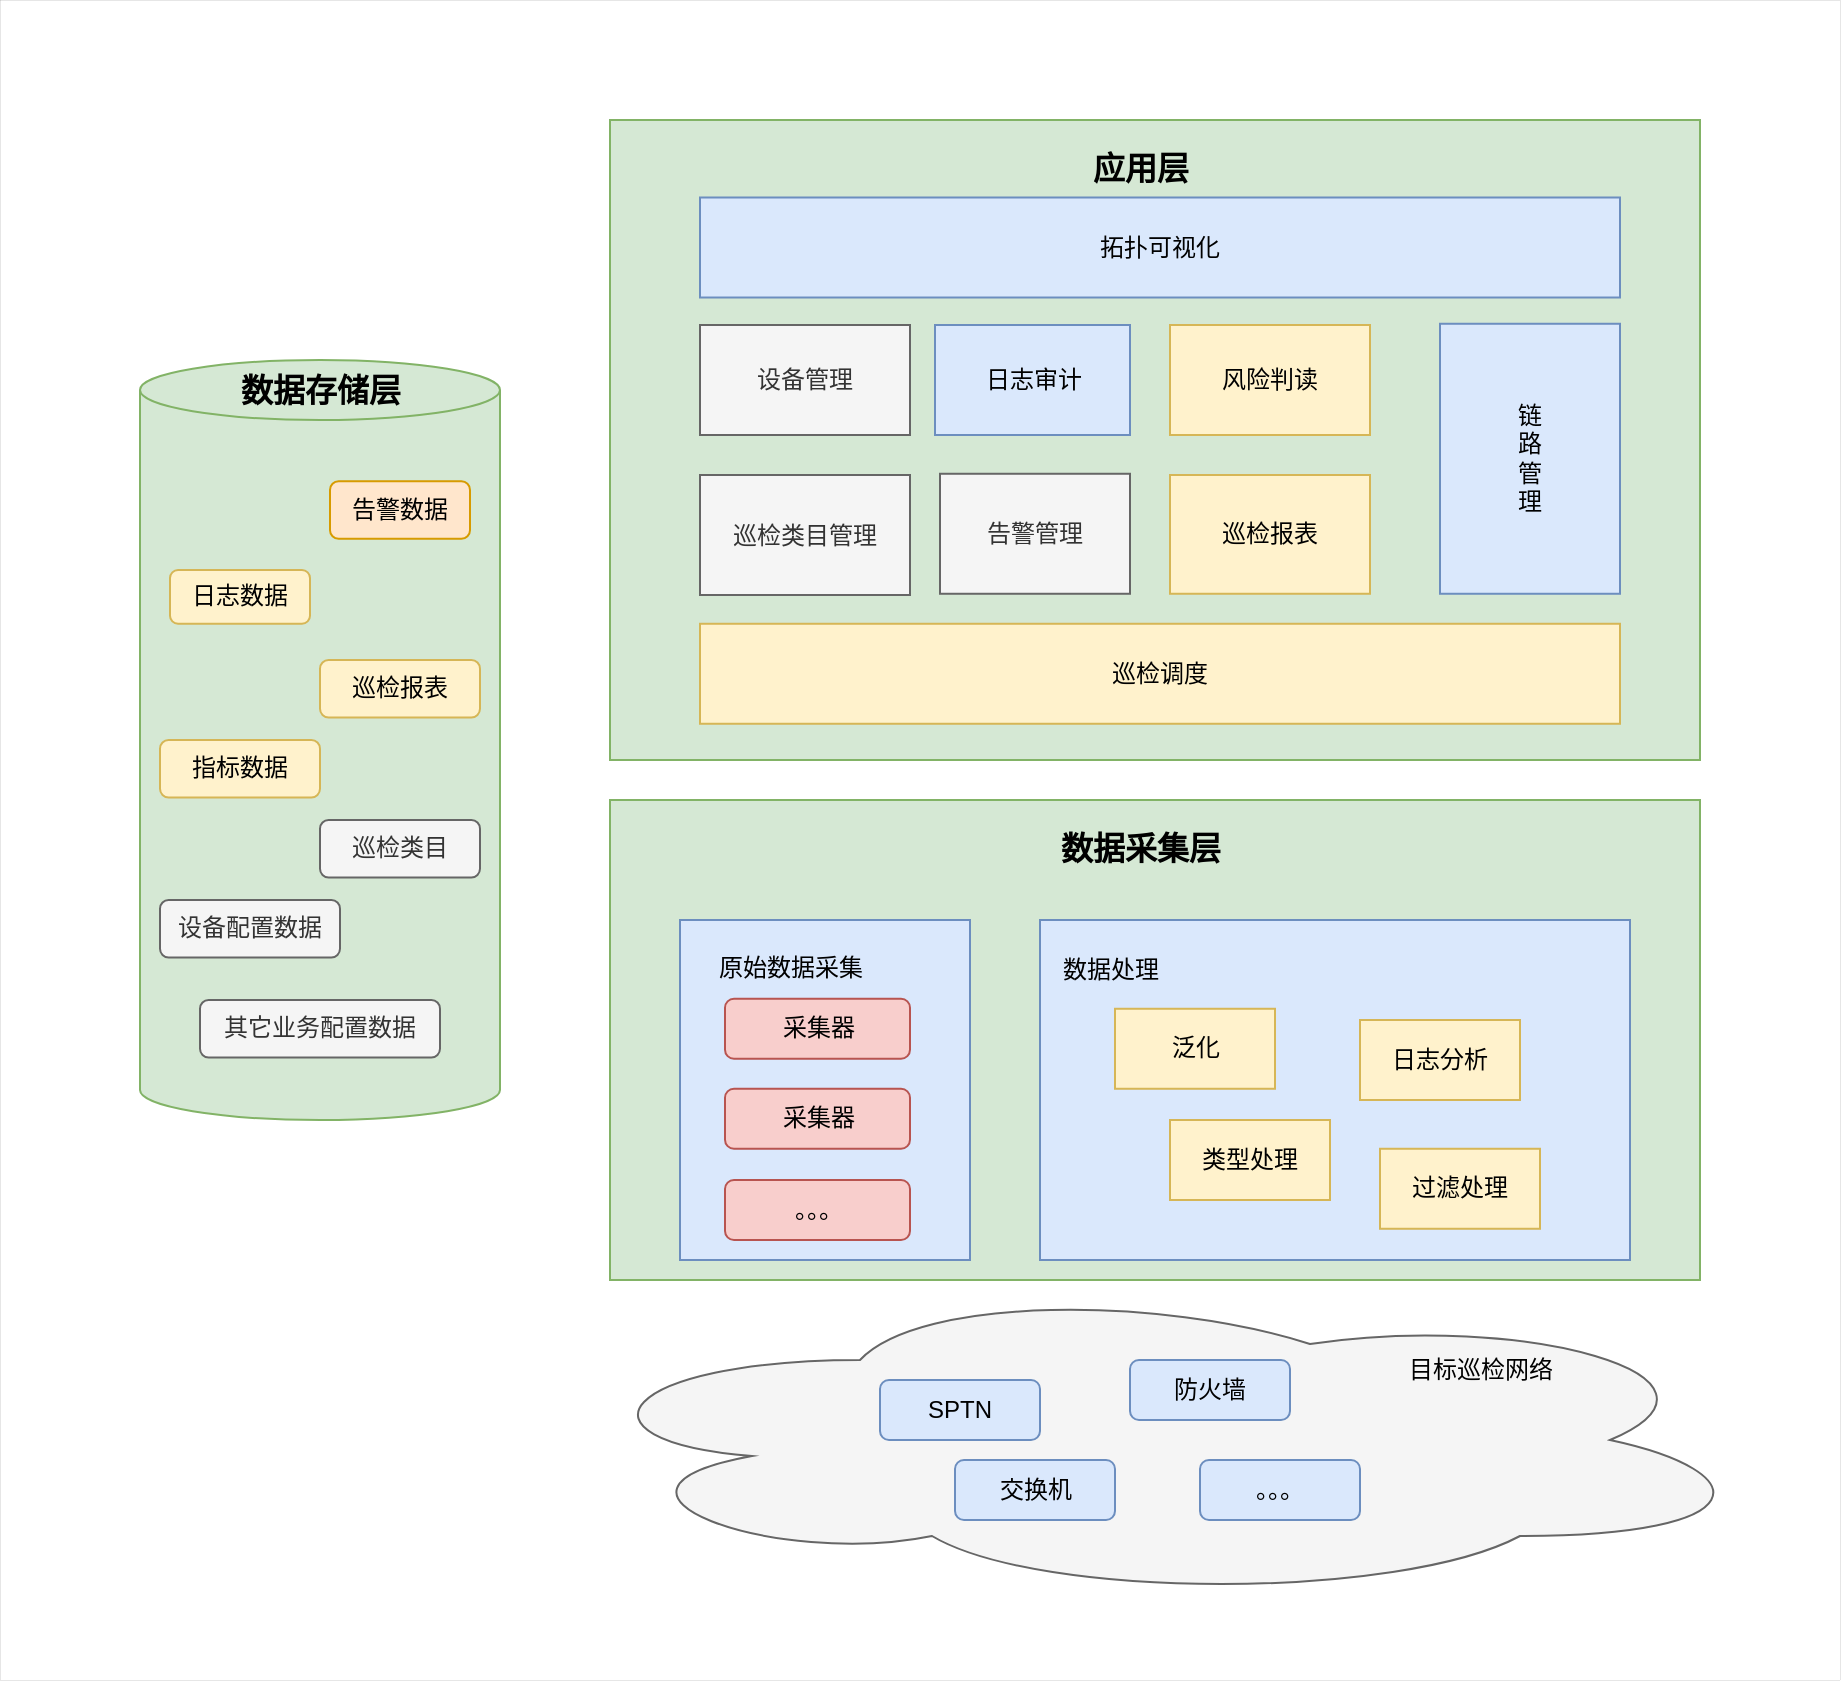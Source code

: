 <mxfile version="20.8.4" type="github">
  <diagram id="FgCj_uXeGNutK1qYKC8v" name="第 1 页">
    <mxGraphModel dx="1302" dy="1015" grid="1" gridSize="10" guides="1" tooltips="1" connect="1" arrows="1" fold="1" page="1" pageScale="1" pageWidth="2339" pageHeight="3300" math="0" shadow="0">
      <root>
        <mxCell id="0" />
        <mxCell id="1" parent="0" />
        <mxCell id="osZccBi19bVnwv8WXmqW-88" value="" style="rounded=0;whiteSpace=wrap;html=1;strokeWidth=0;fontSize=16;" vertex="1" parent="1">
          <mxGeometry x="30" y="160" width="920" height="840" as="geometry" />
        </mxCell>
        <mxCell id="osZccBi19bVnwv8WXmqW-2" value="" style="rounded=0;whiteSpace=wrap;html=1;fillColor=#d5e8d4;strokeColor=#82b366;" vertex="1" parent="1">
          <mxGeometry x="335" y="560" width="545" height="240" as="geometry" />
        </mxCell>
        <mxCell id="osZccBi19bVnwv8WXmqW-37" value="" style="shape=cylinder3;whiteSpace=wrap;html=1;boundedLbl=1;backgroundOutline=1;size=15;fillColor=#d5e8d4;strokeColor=#82b366;" vertex="1" parent="1">
          <mxGeometry x="100" y="340" width="180" height="380" as="geometry" />
        </mxCell>
        <mxCell id="osZccBi19bVnwv8WXmqW-38" value="设备配置数据" style="rounded=1;whiteSpace=wrap;html=1;fillColor=#f5f5f5;fontColor=#333333;strokeColor=#666666;" vertex="1" parent="1">
          <mxGeometry x="110" y="610" width="90" height="28.75" as="geometry" />
        </mxCell>
        <mxCell id="osZccBi19bVnwv8WXmqW-39" value="巡检类目" style="rounded=1;whiteSpace=wrap;html=1;fillColor=#f5f5f5;fontColor=#333333;strokeColor=#666666;" vertex="1" parent="1">
          <mxGeometry x="190" y="570" width="80" height="28.75" as="geometry" />
        </mxCell>
        <mxCell id="osZccBi19bVnwv8WXmqW-40" value="其它业务配置数据" style="rounded=1;whiteSpace=wrap;html=1;fillColor=#f5f5f5;fontColor=#333333;strokeColor=#666666;" vertex="1" parent="1">
          <mxGeometry x="130" y="660" width="120" height="28.75" as="geometry" />
        </mxCell>
        <mxCell id="osZccBi19bVnwv8WXmqW-41" value="日志数据" style="rounded=1;whiteSpace=wrap;html=1;fillColor=#fff2cc;strokeColor=#d6b656;" vertex="1" parent="1">
          <mxGeometry x="115" y="445.0" width="70" height="26.88" as="geometry" />
        </mxCell>
        <mxCell id="osZccBi19bVnwv8WXmqW-42" value="告警数据" style="rounded=1;whiteSpace=wrap;html=1;fillColor=#ffe6cc;strokeColor=#d79b00;" vertex="1" parent="1">
          <mxGeometry x="195" y="400.63" width="70" height="28.75" as="geometry" />
        </mxCell>
        <mxCell id="osZccBi19bVnwv8WXmqW-43" value="巡检报表" style="rounded=1;whiteSpace=wrap;html=1;fillColor=#fff2cc;strokeColor=#d6b656;" vertex="1" parent="1">
          <mxGeometry x="190" y="490" width="80" height="28.75" as="geometry" />
        </mxCell>
        <mxCell id="osZccBi19bVnwv8WXmqW-44" value="指标数据" style="rounded=1;whiteSpace=wrap;html=1;fillColor=#fff2cc;strokeColor=#d6b656;" vertex="1" parent="1">
          <mxGeometry x="110" y="530" width="80" height="28.75" as="geometry" />
        </mxCell>
        <mxCell id="osZccBi19bVnwv8WXmqW-52" value="" style="rounded=0;whiteSpace=wrap;html=1;fillColor=#dae8fc;strokeColor=#6c8ebf;" vertex="1" parent="1">
          <mxGeometry x="550" y="620" width="295" height="170" as="geometry" />
        </mxCell>
        <mxCell id="osZccBi19bVnwv8WXmqW-53" value="泛化" style="rounded=0;whiteSpace=wrap;html=1;fillColor=#fff2cc;strokeColor=#d6b656;" vertex="1" parent="1">
          <mxGeometry x="587.5" y="664.38" width="80" height="40" as="geometry" />
        </mxCell>
        <mxCell id="osZccBi19bVnwv8WXmqW-54" value="日志分析" style="rounded=0;whiteSpace=wrap;html=1;fillColor=#fff2cc;strokeColor=#d6b656;" vertex="1" parent="1">
          <mxGeometry x="710" y="670" width="80" height="40" as="geometry" />
        </mxCell>
        <mxCell id="osZccBi19bVnwv8WXmqW-55" value="类型处理" style="rounded=0;whiteSpace=wrap;html=1;fillColor=#fff2cc;strokeColor=#d6b656;" vertex="1" parent="1">
          <mxGeometry x="615" y="720" width="80" height="40" as="geometry" />
        </mxCell>
        <mxCell id="osZccBi19bVnwv8WXmqW-58" value="" style="rounded=0;whiteSpace=wrap;html=1;fillColor=#dae8fc;strokeColor=#6c8ebf;" vertex="1" parent="1">
          <mxGeometry x="370" y="620" width="145" height="170" as="geometry" />
        </mxCell>
        <mxCell id="osZccBi19bVnwv8WXmqW-60" value="数据处理" style="text;html=1;align=center;verticalAlign=middle;resizable=0;points=[];autosize=1;strokeColor=none;fillColor=none;" vertex="1" parent="1">
          <mxGeometry x="550" y="630" width="70" height="30" as="geometry" />
        </mxCell>
        <mxCell id="osZccBi19bVnwv8WXmqW-61" value="" style="rounded=0;whiteSpace=wrap;html=1;fillColor=#d5e8d4;strokeColor=#82b366;" vertex="1" parent="1">
          <mxGeometry x="335" y="220" width="545" height="320" as="geometry" />
        </mxCell>
        <mxCell id="osZccBi19bVnwv8WXmqW-62" value="设备管理" style="rounded=0;whiteSpace=wrap;html=1;fillColor=#f5f5f5;fontColor=#333333;strokeColor=#666666;" vertex="1" parent="1">
          <mxGeometry x="380" y="322.5" width="105" height="55" as="geometry" />
        </mxCell>
        <mxCell id="osZccBi19bVnwv8WXmqW-63" value="巡检类目管理" style="rounded=0;whiteSpace=wrap;html=1;fillColor=#f5f5f5;fontColor=#333333;strokeColor=#666666;" vertex="1" parent="1">
          <mxGeometry x="380" y="397.5" width="105" height="60" as="geometry" />
        </mxCell>
        <mxCell id="osZccBi19bVnwv8WXmqW-64" value="日志审计" style="rounded=0;whiteSpace=wrap;html=1;fillColor=#dae8fc;strokeColor=#6c8ebf;" vertex="1" parent="1">
          <mxGeometry x="497.5" y="322.5" width="97.5" height="55" as="geometry" />
        </mxCell>
        <mxCell id="osZccBi19bVnwv8WXmqW-65" value="告警管理" style="rounded=0;whiteSpace=wrap;html=1;fillColor=#f5f5f5;fontColor=#333333;strokeColor=#666666;" vertex="1" parent="1">
          <mxGeometry x="500" y="396.88" width="95" height="60" as="geometry" />
        </mxCell>
        <mxCell id="osZccBi19bVnwv8WXmqW-66" value="链&lt;br&gt;路&lt;br&gt;管&lt;br&gt;理" style="rounded=0;whiteSpace=wrap;html=1;fillColor=#dae8fc;strokeColor=#6c8ebf;" vertex="1" parent="1">
          <mxGeometry x="750" y="321.88" width="90" height="135" as="geometry" />
        </mxCell>
        <mxCell id="osZccBi19bVnwv8WXmqW-67" value="巡检报表" style="rounded=0;whiteSpace=wrap;html=1;fillColor=#fff2cc;strokeColor=#d6b656;" vertex="1" parent="1">
          <mxGeometry x="615" y="397.5" width="100" height="59.38" as="geometry" />
        </mxCell>
        <mxCell id="osZccBi19bVnwv8WXmqW-68" value="风险判读" style="rounded=0;whiteSpace=wrap;html=1;fillColor=#fff2cc;strokeColor=#d6b656;" vertex="1" parent="1">
          <mxGeometry x="615" y="322.5" width="100" height="55" as="geometry" />
        </mxCell>
        <mxCell id="osZccBi19bVnwv8WXmqW-69" value="拓扑可视化" style="rounded=0;whiteSpace=wrap;html=1;fillColor=#dae8fc;strokeColor=#6c8ebf;" vertex="1" parent="1">
          <mxGeometry x="380" y="258.75" width="460" height="50" as="geometry" />
        </mxCell>
        <mxCell id="osZccBi19bVnwv8WXmqW-70" value="" style="ellipse;shape=cloud;whiteSpace=wrap;html=1;fillColor=#f5f5f5;fontColor=#333333;strokeColor=#666666;" vertex="1" parent="1">
          <mxGeometry x="310" y="800" width="600" height="160" as="geometry" />
        </mxCell>
        <mxCell id="osZccBi19bVnwv8WXmqW-71" value="目标巡检网络" style="text;html=1;align=center;verticalAlign=middle;resizable=0;points=[];autosize=1;strokeColor=none;fillColor=none;" vertex="1" parent="1">
          <mxGeometry x="720" y="830" width="100" height="30" as="geometry" />
        </mxCell>
        <mxCell id="osZccBi19bVnwv8WXmqW-72" value="SPTN" style="rounded=1;whiteSpace=wrap;html=1;fillColor=#dae8fc;strokeColor=#6c8ebf;" vertex="1" parent="1">
          <mxGeometry x="470" y="850" width="80" height="30" as="geometry" />
        </mxCell>
        <mxCell id="osZccBi19bVnwv8WXmqW-73" value="交换机" style="rounded=1;whiteSpace=wrap;html=1;fillColor=#dae8fc;strokeColor=#6c8ebf;" vertex="1" parent="1">
          <mxGeometry x="507.5" y="890" width="80" height="30" as="geometry" />
        </mxCell>
        <mxCell id="osZccBi19bVnwv8WXmqW-74" value="防火墙" style="rounded=1;whiteSpace=wrap;html=1;fillColor=#dae8fc;strokeColor=#6c8ebf;" vertex="1" parent="1">
          <mxGeometry x="595" y="840" width="80" height="30" as="geometry" />
        </mxCell>
        <mxCell id="osZccBi19bVnwv8WXmqW-75" value="。。。" style="rounded=1;whiteSpace=wrap;html=1;fillColor=#dae8fc;strokeColor=#6c8ebf;" vertex="1" parent="1">
          <mxGeometry x="630" y="890" width="80" height="30" as="geometry" />
        </mxCell>
        <mxCell id="osZccBi19bVnwv8WXmqW-79" value="巡检调度" style="rounded=0;whiteSpace=wrap;html=1;fillColor=#fff2cc;strokeColor=#d6b656;" vertex="1" parent="1">
          <mxGeometry x="380" y="471.88" width="460" height="50" as="geometry" />
        </mxCell>
        <mxCell id="osZccBi19bVnwv8WXmqW-80" value="&lt;b&gt;&lt;font style=&quot;font-size: 16px;&quot;&gt;应用层&lt;/font&gt;&lt;/b&gt;" style="text;html=1;align=center;verticalAlign=middle;resizable=0;points=[];autosize=1;strokeColor=none;fillColor=none;" vertex="1" parent="1">
          <mxGeometry x="565" y="228.75" width="70" height="30" as="geometry" />
        </mxCell>
        <mxCell id="osZccBi19bVnwv8WXmqW-81" value="。。。" style="rounded=1;whiteSpace=wrap;html=1;fillColor=#f8cecc;strokeColor=#b85450;" vertex="1" parent="1">
          <mxGeometry x="392.5" y="750" width="92.5" height="30" as="geometry" />
        </mxCell>
        <mxCell id="osZccBi19bVnwv8WXmqW-82" value="采集器" style="rounded=1;whiteSpace=wrap;html=1;fillColor=#f8cecc;strokeColor=#b85450;" vertex="1" parent="1">
          <mxGeometry x="392.5" y="659.38" width="92.5" height="30" as="geometry" />
        </mxCell>
        <mxCell id="osZccBi19bVnwv8WXmqW-83" value="采集器" style="rounded=1;whiteSpace=wrap;html=1;fillColor=#f8cecc;strokeColor=#b85450;" vertex="1" parent="1">
          <mxGeometry x="392.5" y="704.38" width="92.5" height="30" as="geometry" />
        </mxCell>
        <mxCell id="osZccBi19bVnwv8WXmqW-84" value="原始数据采集" style="text;html=1;align=center;verticalAlign=middle;resizable=0;points=[];autosize=1;strokeColor=none;fillColor=none;" vertex="1" parent="1">
          <mxGeometry x="375" y="629.38" width="100" height="30" as="geometry" />
        </mxCell>
        <mxCell id="osZccBi19bVnwv8WXmqW-85" value="过滤处理" style="rounded=0;whiteSpace=wrap;html=1;fillColor=#fff2cc;strokeColor=#d6b656;" vertex="1" parent="1">
          <mxGeometry x="720" y="734.38" width="80" height="40" as="geometry" />
        </mxCell>
        <mxCell id="osZccBi19bVnwv8WXmqW-86" value="&lt;b&gt;&lt;font style=&quot;font-size: 16px;&quot;&gt;数据采集层&lt;/font&gt;&lt;/b&gt;" style="text;html=1;align=center;verticalAlign=middle;resizable=0;points=[];autosize=1;strokeColor=none;fillColor=none;" vertex="1" parent="1">
          <mxGeometry x="550" y="569.38" width="100" height="30" as="geometry" />
        </mxCell>
        <mxCell id="osZccBi19bVnwv8WXmqW-87" value="&lt;b&gt;&lt;font style=&quot;font-size: 16px;&quot;&gt;数据存储层&lt;/font&gt;&lt;/b&gt;" style="text;html=1;align=center;verticalAlign=middle;resizable=0;points=[];autosize=1;strokeColor=none;fillColor=none;strokeWidth=0;" vertex="1" parent="1">
          <mxGeometry x="140" y="340" width="100" height="30" as="geometry" />
        </mxCell>
      </root>
    </mxGraphModel>
  </diagram>
</mxfile>
